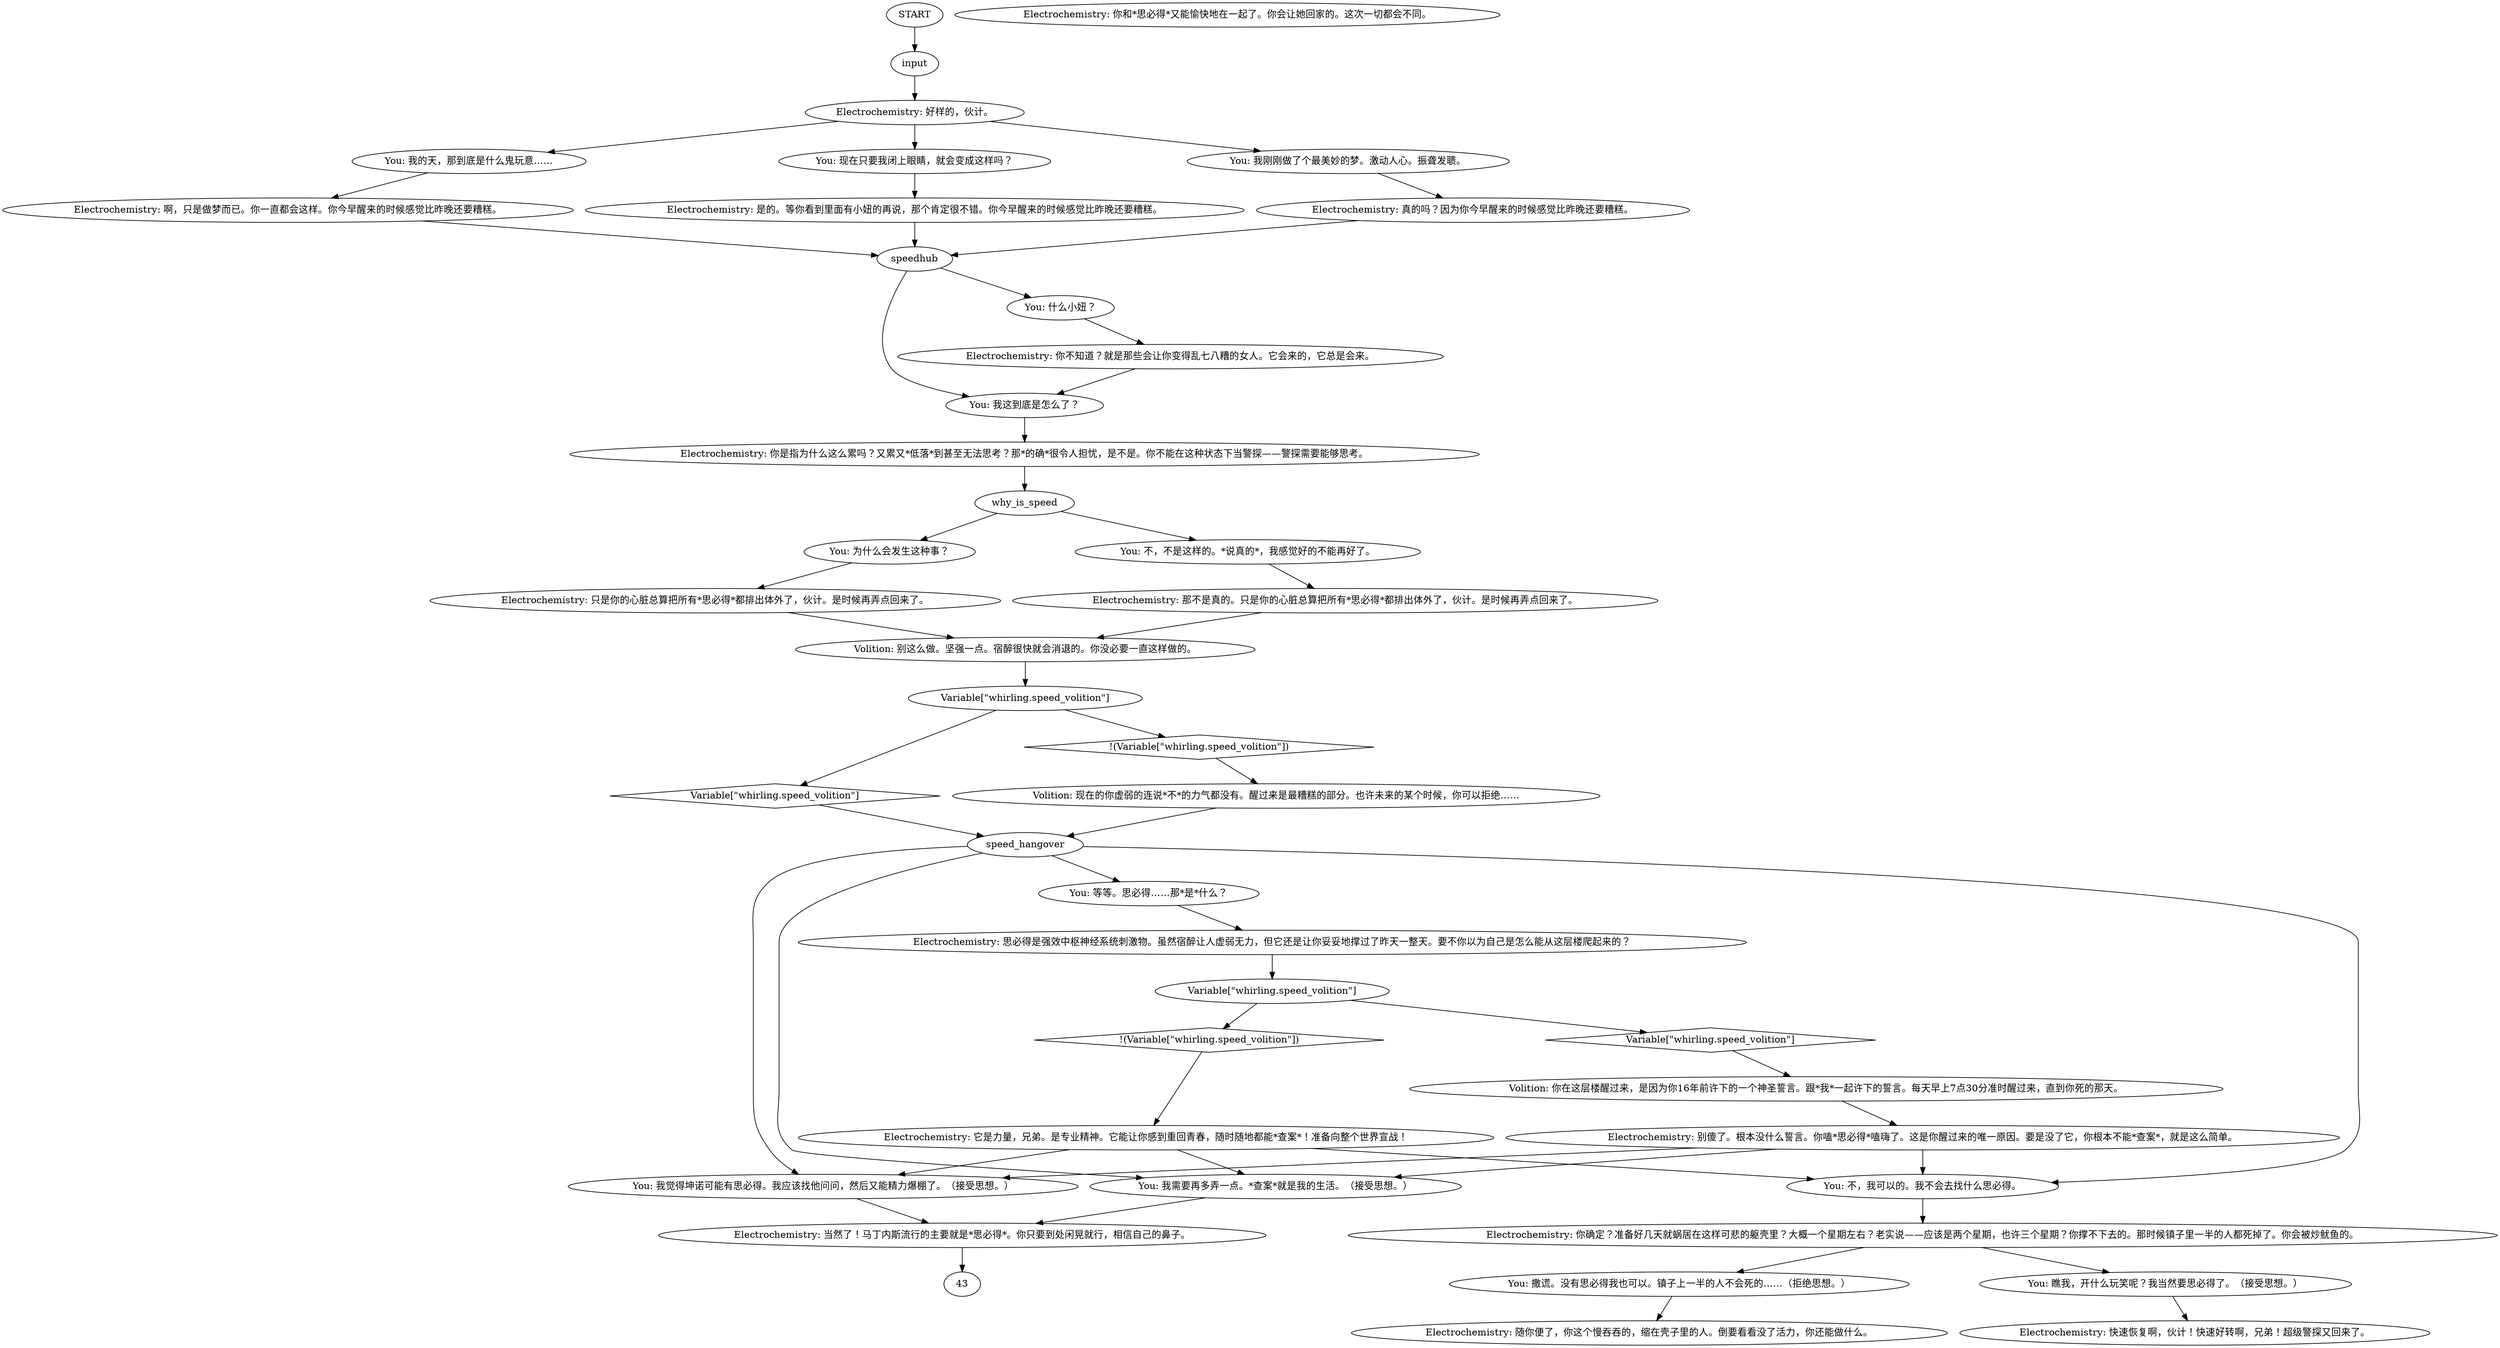 # WHIRLING F2 ORB / speed hangover
# Electrochemistry informs you that you're low on amphetamines in your bloodstream.
# ==================================================
digraph G {
	  0 [label="START"];
	  1 [label="input"];
	  2 [label="Electrochemistry: 思必得是强效中枢神经系统刺激物。虽然宿醉让人虚弱无力，但它还是让你妥妥地撑过了昨天一整天。要不你以为自己是怎么能从这层楼爬起来的？"];
	  3 [label="You: 什么小妞？"];
	  4 [label="speed_hangover"];
	  5 [label="You: 我需要再多弄一点。*查案*就是我的生活。（接受思想。）"];
	  6 [label="You: 不，不是这样的。*说真的*，我感觉好的不能再好了。"];
	  7 [label="You: 不，我可以的。我不会去找什么思必得。"];
	  8 [label="You: 瞧我，开什么玩笑呢？我当然要思必得了。（接受思想。）"];
	  9 [label="Electrochemistry: 它是力量，兄弟。是专业精神。它能让你感到重回青春，随时随地都能*查案*！准备向整个世界宣战！"];
	  10 [label="You: 现在只要我闭上眼睛，就会变成这样吗？"];
	  11 [label="Electrochemistry: 啊，只是做梦而已。你一直都会这样。你今早醒来的时候感觉比昨晚还要糟糕。"];
	  12 [label="Electrochemistry: 是的。等你看到里面有小妞的再说，那个肯定很不错。你今早醒来的时候感觉比昨晚还要糟糕。"];
	  13 [label="why_is_speed"];
	  14 [label="You: 为什么会发生这种事？"];
	  15 [label="You: 我觉得坤诺可能有思必得。我应该找他问问，然后又能精力爆棚了。（接受思想。）"];
	  16 [label="speedhub"];
	  17 [label="Electrochemistry: 随你便了，你这个慢吞吞的，缩在壳子里的人。倒要看看没了活力，你还能做什么。"];
	  18 [label="Electrochemistry: 你确定？准备好几天就蜗居在这样可悲的躯壳里？大概一个星期左右？老实说——应该是两个星期，也许三个星期？你撑不下去的。那时候镇子里一半的人都死掉了。你会被炒鱿鱼的。"];
	  19 [label="Electrochemistry: 快速恢复啊，伙计！快速好转啊，兄弟！超级警探又回来了。"];
	  20 [label="Variable[\"whirling.speed_volition\"]"];
	  21 [label="Variable[\"whirling.speed_volition\"]", shape=diamond];
	  22 [label="!(Variable[\"whirling.speed_volition\"])", shape=diamond];
	  23 [label="Electrochemistry: 你是指为什么这么累吗？又累又*低落*到甚至无法思考？那*的确*很令人担忧，是不是。你不能在这种状态下当警探——警探需要能够思考。"];
	  24 [label="Electrochemistry: 只是你的心脏总算把所有*思必得*都排出体外了，伙计。是时候再弄点回来了。"];
	  25 [label="You: 我的天，那到底是什么鬼玩意……"];
	  26 [label="Electrochemistry: 别傻了。根本没什么誓言。你嗑*思必得*嗑嗨了。这是你醒过来的唯一原因。要是没了它，你根本不能*查案*，就是这么简单。"];
	  27 [label="Volition: 别这么做。坚强一点。宿醉很快就会消退的。你没必要一直这样做的。"];
	  28 [label="Electrochemistry: 当然了！马丁内斯流行的主要就是*思必得*。你只要到处闲晃就行，相信自己的鼻子。"];
	  29 [label="Electrochemistry: 那不是真的。只是你的心脏总算把所有*思必得*都排出体外了，伙计。是时候再弄点回来了。"];
	  30 [label="You: 我这到底是怎么了？"];
	  31 [label="You: 我刚刚做了个最美妙的梦。激动人心。振聋发聩。"];
	  32 [label="Electrochemistry: 真的吗？因为你今早醒来的时候感觉比昨晚还要糟糕。"];
	  33 [label="Volition: 你在这层楼醒过来，是因为你16年前许下的一个神圣誓言。跟*我*一起许下的誓言。每天早上7点30分准时醒过来，直到你死的那天。"];
	  34 [label="Electrochemistry: 好样的，伙计。"];
	  35 [label="You: 撒谎。没有思必得我也可以。镇子上一半的人不会死的……（拒绝思想。）"];
	  36 [label="Electrochemistry: 你不知道？就是那些会让你变得乱七八糟的女人。它会来的，它总是会来。"];
	  37 [label="Variable[\"whirling.speed_volition\"]"];
	  38 [label="Variable[\"whirling.speed_volition\"]", shape=diamond];
	  39 [label="!(Variable[\"whirling.speed_volition\"])", shape=diamond];
	  40 [label="Volition: 现在的你虚弱的连说*不*的力气都没有。醒过来是最糟糕的部分。也许未来的某个时候，你可以拒绝……"];
	  41 [label="You: 等等。思必得……那*是*什么？"];
	  42 [label="Electrochemistry: 你和*思必得*又能愉快地在一起了。你会让她回家的。这次一切都会不同。"];
	  0 -> 1
	  1 -> 34
	  2 -> 20
	  3 -> 36
	  4 -> 41
	  4 -> 7
	  4 -> 5
	  4 -> 15
	  5 -> 28
	  6 -> 29
	  7 -> 18
	  8 -> 19
	  9 -> 7
	  9 -> 5
	  9 -> 15
	  10 -> 12
	  11 -> 16
	  12 -> 16
	  13 -> 14
	  13 -> 6
	  14 -> 24
	  15 -> 28
	  16 -> 3
	  16 -> 30
	  18 -> 8
	  18 -> 35
	  20 -> 21
	  20 -> 22
	  21 -> 33
	  22 -> 9
	  23 -> 13
	  24 -> 27
	  25 -> 11
	  26 -> 7
	  26 -> 5
	  26 -> 15
	  27 -> 37
	  28 -> 43
	  29 -> 27
	  30 -> 23
	  31 -> 32
	  32 -> 16
	  33 -> 26
	  34 -> 25
	  34 -> 10
	  34 -> 31
	  35 -> 17
	  36 -> 30
	  37 -> 38
	  37 -> 39
	  38 -> 4
	  39 -> 40
	  40 -> 4
	  41 -> 2
}


